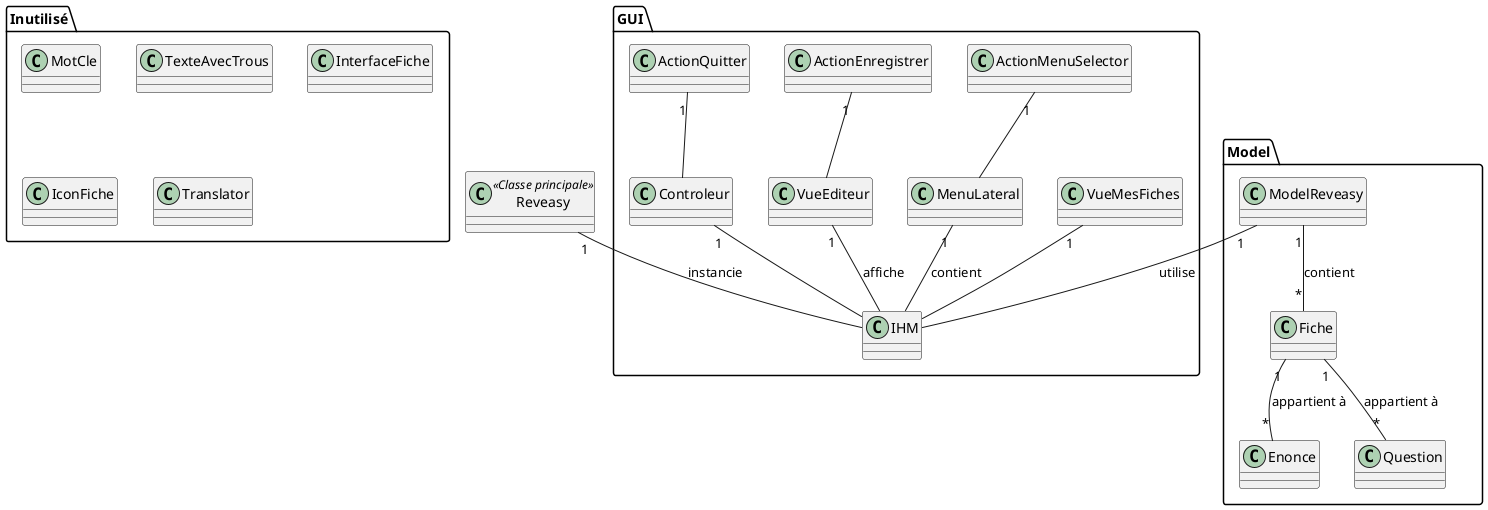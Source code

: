 @startuml model

package Inutilisé {
            
            class MotCle {
    
            }
    
            class TexteAvecTrous {
    
            }
    
            class InterfaceFiche {
    
            }

            class IconFiche {
    
            }

            class Translator {
    
            }
    
}

package Model {

    class Fiche {

    }

    class Enonce {

    }

    class Question {

    }

    class ModelReveasy {

    }

    Fiche "1" -- "*" Enonce : appartient à 
    Fiche "1" -- "*" Question : appartient à

    ModelReveasy "1" -- "*" Fiche : contient

    

}

package GUI {

    class IHM {

    }

    VueMesFiches "1" --  IHM
    VueEditeur "1" --  IHM :  affiche
    
    Controleur "1" -- IHM

    MenuLateral "1" --  IHM :  contient

    ActionMenuSelector "1" --  MenuLateral
    ActionEnregistrer "1" --  VueEditeur
    ActionQuitter "1" --  Controleur


}


class Reveasy <<Classe principale>> {
}

ModelReveasy "1" --  IHM : utilise

Reveasy "1" --  IHM : instancie
